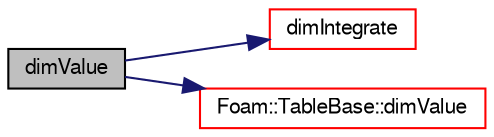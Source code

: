 digraph "dimValue"
{
  bgcolor="transparent";
  edge [fontname="FreeSans",fontsize="10",labelfontname="FreeSans",labelfontsize="10"];
  node [fontname="FreeSans",fontsize="10",shape=record];
  rankdir="LR";
  Node260 [label="dimValue",height=0.2,width=0.4,color="black", fillcolor="grey75", style="filled", fontcolor="black"];
  Node260 -> Node261 [color="midnightblue",fontsize="10",style="solid",fontname="FreeSans"];
  Node261 [label="dimIntegrate",height=0.2,width=0.4,color="red",URL="$a27658.html#ae6609df6a82c01a56ae8130310b35233",tooltip="Integrate between two values and return dimensioned type. "];
  Node260 -> Node270 [color="midnightblue",fontsize="10",style="solid",fontname="FreeSans"];
  Node270 [label="Foam::TableBase::dimValue",height=0.2,width=0.4,color="red",URL="$a27674.html#ab582cdd388e30cd49ea803ecd2f99b92",tooltip="Return dimensioned constant value. "];
}
